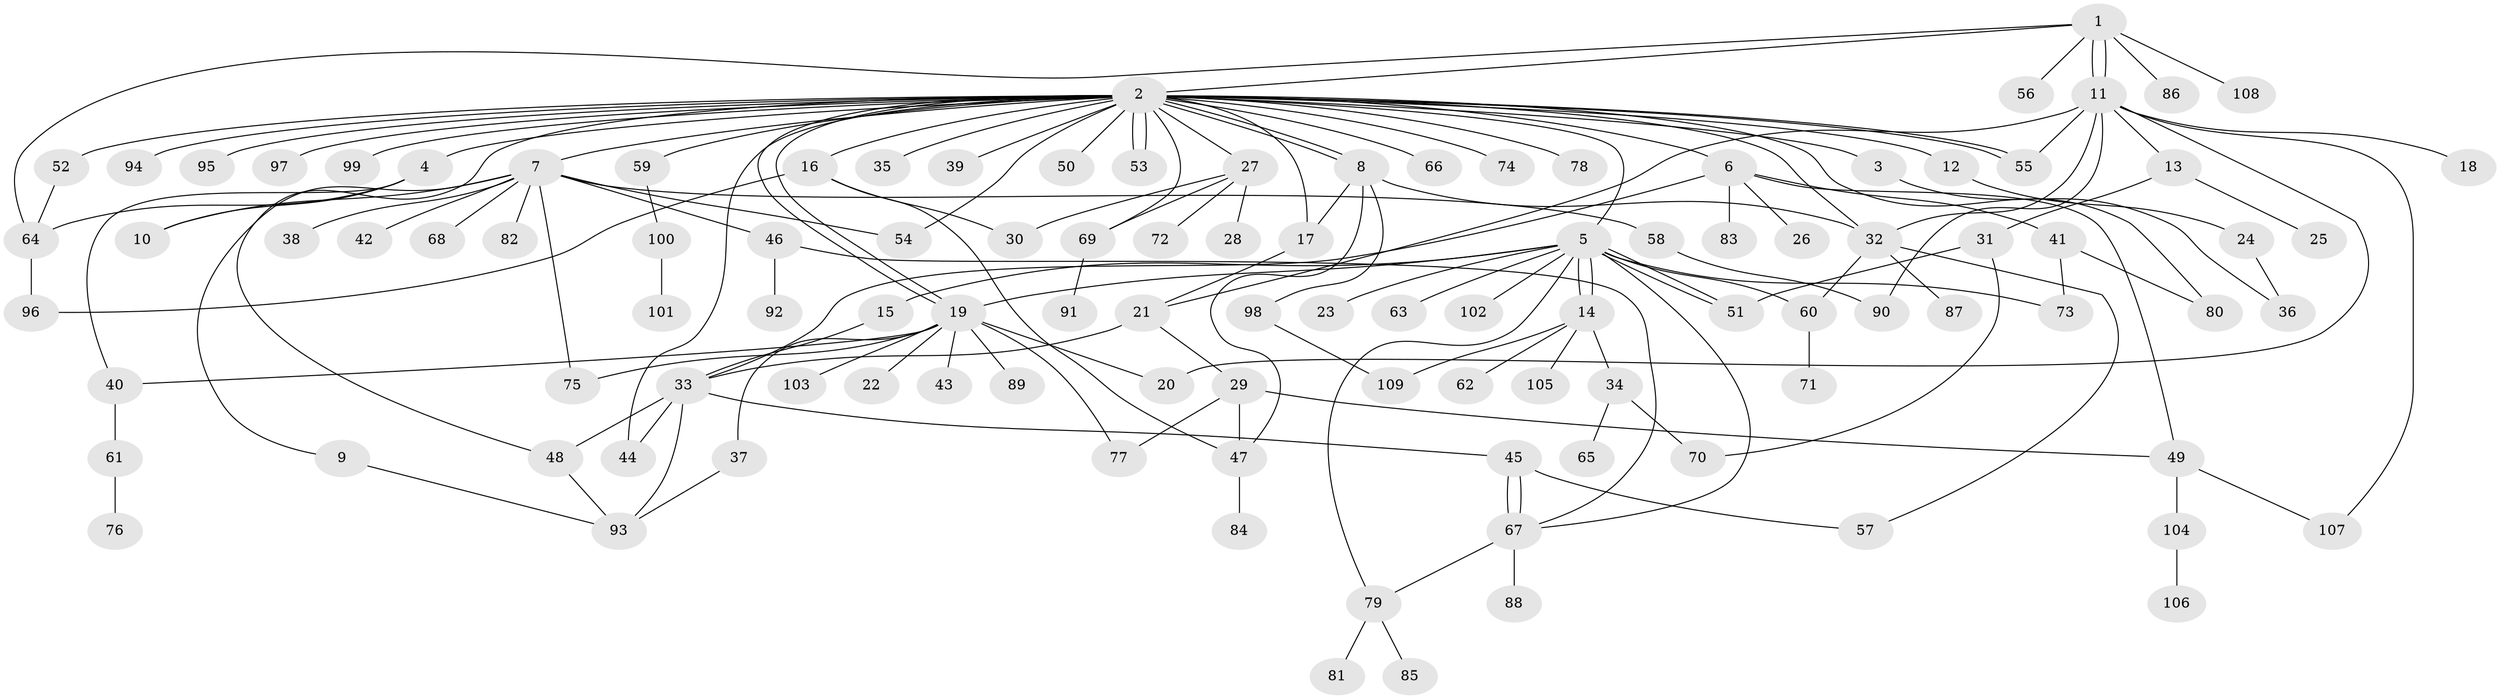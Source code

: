 // coarse degree distribution, {6: 0.046511627906976744, 34: 0.011627906976744186, 2: 0.19767441860465115, 4: 0.08139534883720931, 15: 0.011627906976744186, 10: 0.023255813953488372, 7: 0.023255813953488372, 1: 0.5, 12: 0.011627906976744186, 9: 0.011627906976744186, 3: 0.06976744186046512, 5: 0.011627906976744186}
// Generated by graph-tools (version 1.1) at 2025/41/03/06/25 10:41:45]
// undirected, 109 vertices, 156 edges
graph export_dot {
graph [start="1"]
  node [color=gray90,style=filled];
  1;
  2;
  3;
  4;
  5;
  6;
  7;
  8;
  9;
  10;
  11;
  12;
  13;
  14;
  15;
  16;
  17;
  18;
  19;
  20;
  21;
  22;
  23;
  24;
  25;
  26;
  27;
  28;
  29;
  30;
  31;
  32;
  33;
  34;
  35;
  36;
  37;
  38;
  39;
  40;
  41;
  42;
  43;
  44;
  45;
  46;
  47;
  48;
  49;
  50;
  51;
  52;
  53;
  54;
  55;
  56;
  57;
  58;
  59;
  60;
  61;
  62;
  63;
  64;
  65;
  66;
  67;
  68;
  69;
  70;
  71;
  72;
  73;
  74;
  75;
  76;
  77;
  78;
  79;
  80;
  81;
  82;
  83;
  84;
  85;
  86;
  87;
  88;
  89;
  90;
  91;
  92;
  93;
  94;
  95;
  96;
  97;
  98;
  99;
  100;
  101;
  102;
  103;
  104;
  105;
  106;
  107;
  108;
  109;
  1 -- 2;
  1 -- 11;
  1 -- 11;
  1 -- 56;
  1 -- 64;
  1 -- 86;
  1 -- 108;
  2 -- 3;
  2 -- 4;
  2 -- 5;
  2 -- 6;
  2 -- 7;
  2 -- 8;
  2 -- 8;
  2 -- 12;
  2 -- 16;
  2 -- 17;
  2 -- 19;
  2 -- 19;
  2 -- 27;
  2 -- 32;
  2 -- 35;
  2 -- 39;
  2 -- 44;
  2 -- 48;
  2 -- 50;
  2 -- 52;
  2 -- 53;
  2 -- 53;
  2 -- 54;
  2 -- 55;
  2 -- 55;
  2 -- 59;
  2 -- 66;
  2 -- 69;
  2 -- 74;
  2 -- 78;
  2 -- 80;
  2 -- 94;
  2 -- 95;
  2 -- 97;
  2 -- 99;
  3 -- 36;
  4 -- 10;
  4 -- 40;
  4 -- 64;
  5 -- 14;
  5 -- 14;
  5 -- 15;
  5 -- 19;
  5 -- 23;
  5 -- 51;
  5 -- 51;
  5 -- 60;
  5 -- 63;
  5 -- 67;
  5 -- 73;
  5 -- 79;
  5 -- 102;
  6 -- 26;
  6 -- 33;
  6 -- 41;
  6 -- 49;
  6 -- 83;
  7 -- 9;
  7 -- 10;
  7 -- 38;
  7 -- 42;
  7 -- 46;
  7 -- 54;
  7 -- 58;
  7 -- 68;
  7 -- 75;
  7 -- 82;
  8 -- 17;
  8 -- 32;
  8 -- 47;
  8 -- 98;
  9 -- 93;
  11 -- 13;
  11 -- 18;
  11 -- 20;
  11 -- 21;
  11 -- 32;
  11 -- 55;
  11 -- 90;
  11 -- 107;
  12 -- 24;
  13 -- 25;
  13 -- 31;
  14 -- 34;
  14 -- 62;
  14 -- 105;
  14 -- 109;
  15 -- 33;
  16 -- 30;
  16 -- 47;
  16 -- 96;
  17 -- 21;
  19 -- 20;
  19 -- 22;
  19 -- 37;
  19 -- 40;
  19 -- 43;
  19 -- 75;
  19 -- 77;
  19 -- 89;
  19 -- 103;
  21 -- 29;
  21 -- 33;
  24 -- 36;
  27 -- 28;
  27 -- 30;
  27 -- 69;
  27 -- 72;
  29 -- 47;
  29 -- 49;
  29 -- 77;
  31 -- 51;
  31 -- 70;
  32 -- 57;
  32 -- 60;
  32 -- 87;
  33 -- 44;
  33 -- 45;
  33 -- 48;
  33 -- 93;
  34 -- 65;
  34 -- 70;
  37 -- 93;
  40 -- 61;
  41 -- 73;
  41 -- 80;
  45 -- 57;
  45 -- 67;
  45 -- 67;
  46 -- 67;
  46 -- 92;
  47 -- 84;
  48 -- 93;
  49 -- 104;
  49 -- 107;
  52 -- 64;
  58 -- 90;
  59 -- 100;
  60 -- 71;
  61 -- 76;
  64 -- 96;
  67 -- 79;
  67 -- 88;
  69 -- 91;
  79 -- 81;
  79 -- 85;
  98 -- 109;
  100 -- 101;
  104 -- 106;
}
